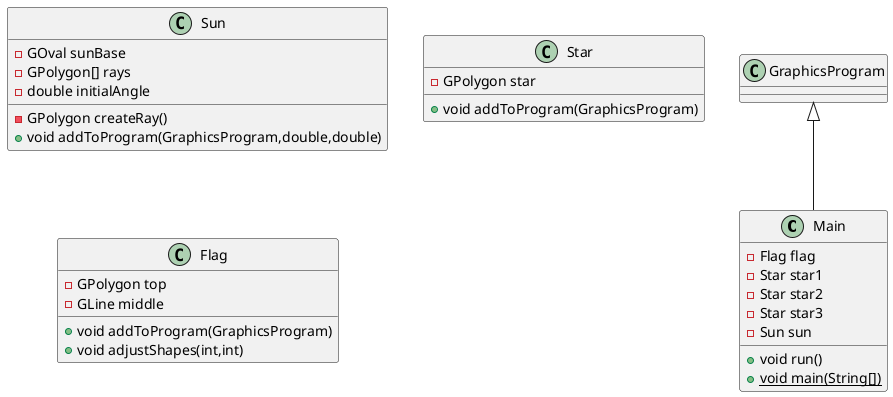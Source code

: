 @startuml
class Main {
- Flag flag
- Star star1
- Star star2
- Star star3
- Sun sun
+ void run()
+ {static} void main(String[])
}


class Sun {
- GOval sunBase
- GPolygon[] rays
- double initialAngle
- GPolygon createRay()
+ void addToProgram(GraphicsProgram,double,double)
}


class Star {
- GPolygon star
+ void addToProgram(GraphicsProgram)
}


class Flag {
- GPolygon top
- GLine middle
+ void addToProgram(GraphicsProgram)
+ void adjustShapes(int,int)
}




GraphicsProgram <|-- Main
@enduml